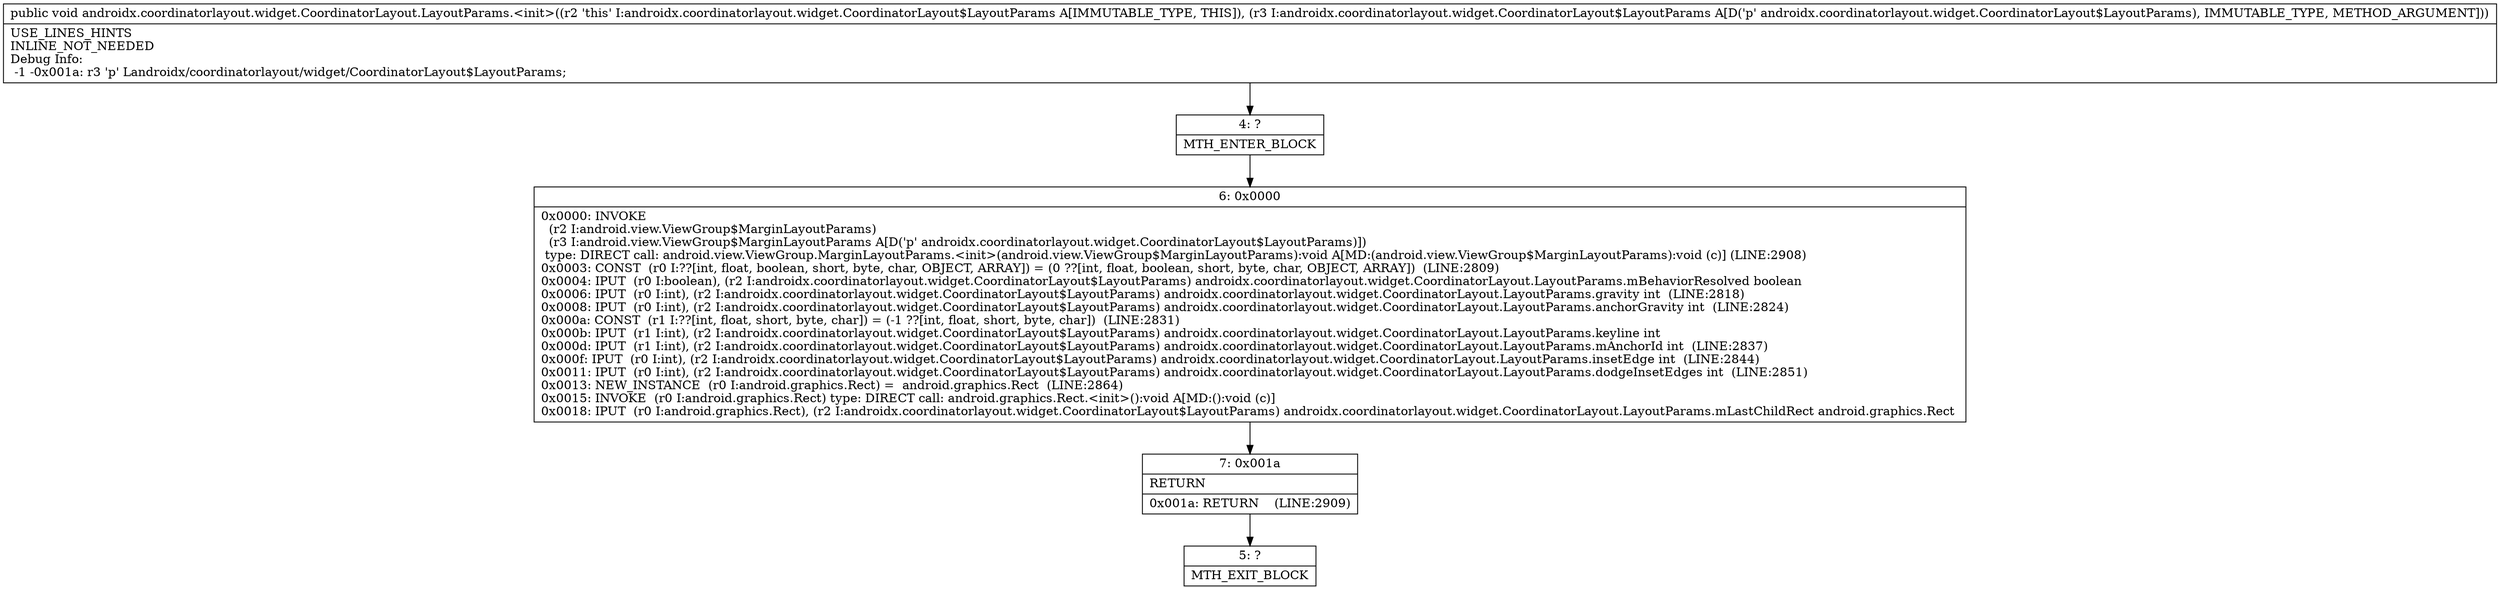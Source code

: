 digraph "CFG forandroidx.coordinatorlayout.widget.CoordinatorLayout.LayoutParams.\<init\>(Landroidx\/coordinatorlayout\/widget\/CoordinatorLayout$LayoutParams;)V" {
Node_4 [shape=record,label="{4\:\ ?|MTH_ENTER_BLOCK\l}"];
Node_6 [shape=record,label="{6\:\ 0x0000|0x0000: INVOKE  \l  (r2 I:android.view.ViewGroup$MarginLayoutParams)\l  (r3 I:android.view.ViewGroup$MarginLayoutParams A[D('p' androidx.coordinatorlayout.widget.CoordinatorLayout$LayoutParams)])\l type: DIRECT call: android.view.ViewGroup.MarginLayoutParams.\<init\>(android.view.ViewGroup$MarginLayoutParams):void A[MD:(android.view.ViewGroup$MarginLayoutParams):void (c)] (LINE:2908)\l0x0003: CONST  (r0 I:??[int, float, boolean, short, byte, char, OBJECT, ARRAY]) = (0 ??[int, float, boolean, short, byte, char, OBJECT, ARRAY])  (LINE:2809)\l0x0004: IPUT  (r0 I:boolean), (r2 I:androidx.coordinatorlayout.widget.CoordinatorLayout$LayoutParams) androidx.coordinatorlayout.widget.CoordinatorLayout.LayoutParams.mBehaviorResolved boolean \l0x0006: IPUT  (r0 I:int), (r2 I:androidx.coordinatorlayout.widget.CoordinatorLayout$LayoutParams) androidx.coordinatorlayout.widget.CoordinatorLayout.LayoutParams.gravity int  (LINE:2818)\l0x0008: IPUT  (r0 I:int), (r2 I:androidx.coordinatorlayout.widget.CoordinatorLayout$LayoutParams) androidx.coordinatorlayout.widget.CoordinatorLayout.LayoutParams.anchorGravity int  (LINE:2824)\l0x000a: CONST  (r1 I:??[int, float, short, byte, char]) = (\-1 ??[int, float, short, byte, char])  (LINE:2831)\l0x000b: IPUT  (r1 I:int), (r2 I:androidx.coordinatorlayout.widget.CoordinatorLayout$LayoutParams) androidx.coordinatorlayout.widget.CoordinatorLayout.LayoutParams.keyline int \l0x000d: IPUT  (r1 I:int), (r2 I:androidx.coordinatorlayout.widget.CoordinatorLayout$LayoutParams) androidx.coordinatorlayout.widget.CoordinatorLayout.LayoutParams.mAnchorId int  (LINE:2837)\l0x000f: IPUT  (r0 I:int), (r2 I:androidx.coordinatorlayout.widget.CoordinatorLayout$LayoutParams) androidx.coordinatorlayout.widget.CoordinatorLayout.LayoutParams.insetEdge int  (LINE:2844)\l0x0011: IPUT  (r0 I:int), (r2 I:androidx.coordinatorlayout.widget.CoordinatorLayout$LayoutParams) androidx.coordinatorlayout.widget.CoordinatorLayout.LayoutParams.dodgeInsetEdges int  (LINE:2851)\l0x0013: NEW_INSTANCE  (r0 I:android.graphics.Rect) =  android.graphics.Rect  (LINE:2864)\l0x0015: INVOKE  (r0 I:android.graphics.Rect) type: DIRECT call: android.graphics.Rect.\<init\>():void A[MD:():void (c)]\l0x0018: IPUT  (r0 I:android.graphics.Rect), (r2 I:androidx.coordinatorlayout.widget.CoordinatorLayout$LayoutParams) androidx.coordinatorlayout.widget.CoordinatorLayout.LayoutParams.mLastChildRect android.graphics.Rect \l}"];
Node_7 [shape=record,label="{7\:\ 0x001a|RETURN\l|0x001a: RETURN    (LINE:2909)\l}"];
Node_5 [shape=record,label="{5\:\ ?|MTH_EXIT_BLOCK\l}"];
MethodNode[shape=record,label="{public void androidx.coordinatorlayout.widget.CoordinatorLayout.LayoutParams.\<init\>((r2 'this' I:androidx.coordinatorlayout.widget.CoordinatorLayout$LayoutParams A[IMMUTABLE_TYPE, THIS]), (r3 I:androidx.coordinatorlayout.widget.CoordinatorLayout$LayoutParams A[D('p' androidx.coordinatorlayout.widget.CoordinatorLayout$LayoutParams), IMMUTABLE_TYPE, METHOD_ARGUMENT]))  | USE_LINES_HINTS\lINLINE_NOT_NEEDED\lDebug Info:\l  \-1 \-0x001a: r3 'p' Landroidx\/coordinatorlayout\/widget\/CoordinatorLayout$LayoutParams;\l}"];
MethodNode -> Node_4;Node_4 -> Node_6;
Node_6 -> Node_7;
Node_7 -> Node_5;
}

